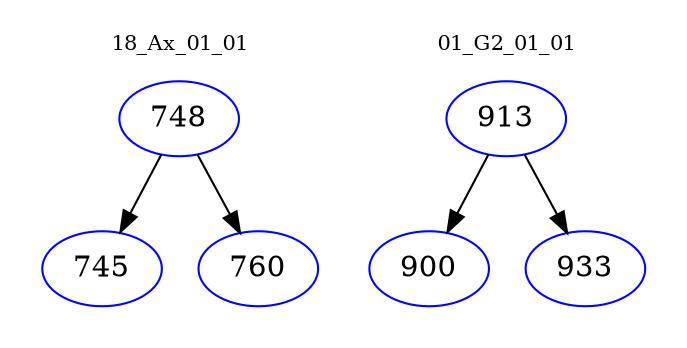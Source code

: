 digraph{
subgraph cluster_0 {
color = white
label = "18_Ax_01_01";
fontsize=10;
T0_748 [label="748", color="blue"]
T0_748 -> T0_745 [color="black"]
T0_745 [label="745", color="blue"]
T0_748 -> T0_760 [color="black"]
T0_760 [label="760", color="blue"]
}
subgraph cluster_1 {
color = white
label = "01_G2_01_01";
fontsize=10;
T1_913 [label="913", color="blue"]
T1_913 -> T1_900 [color="black"]
T1_900 [label="900", color="blue"]
T1_913 -> T1_933 [color="black"]
T1_933 [label="933", color="blue"]
}
}
